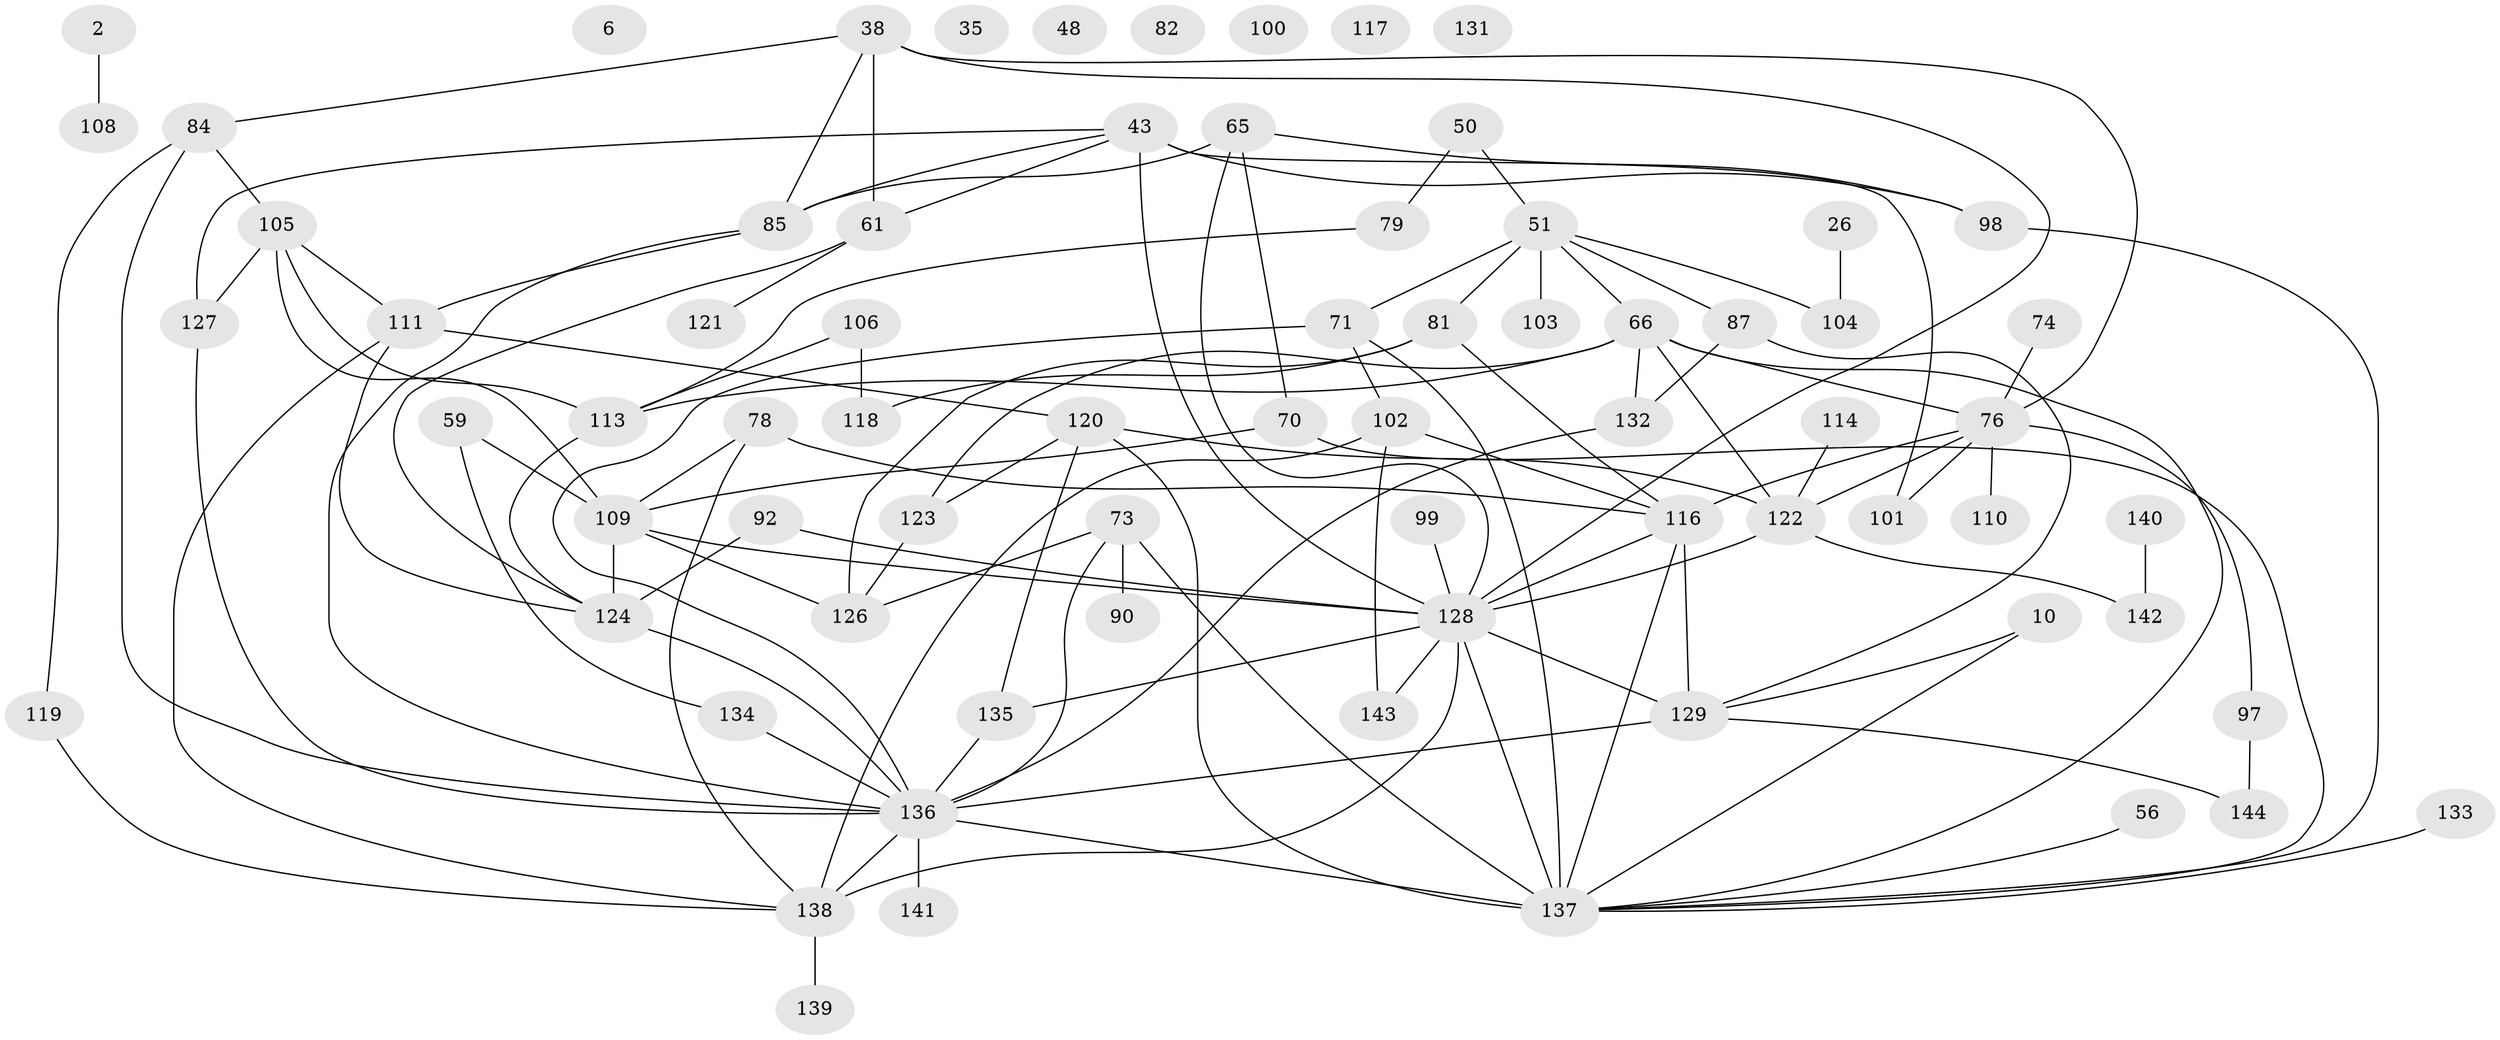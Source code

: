 // original degree distribution, {2: 0.2222222222222222, 1: 0.11805555555555555, 3: 0.2708333333333333, 6: 0.034722222222222224, 0: 0.04861111111111111, 4: 0.18055555555555555, 5: 0.09027777777777778, 7: 0.034722222222222224}
// Generated by graph-tools (version 1.1) at 2025/43/03/04/25 21:43:20]
// undirected, 72 vertices, 118 edges
graph export_dot {
graph [start="1"]
  node [color=gray90,style=filled];
  2;
  6;
  10;
  26;
  35;
  38;
  43;
  48;
  50;
  51 [super="+4+42"];
  56;
  59;
  61;
  65 [super="+32"];
  66 [super="+5+3+62"];
  70 [super="+1"];
  71 [super="+54+45"];
  73;
  74;
  76 [super="+52"];
  78 [super="+37"];
  79;
  81 [super="+7+14+72"];
  82;
  84 [super="+25"];
  85 [super="+75"];
  87 [super="+69"];
  90;
  92;
  97;
  98;
  99;
  100;
  101 [super="+39+77"];
  102;
  103;
  104;
  105 [super="+80"];
  106;
  108;
  109 [super="+33"];
  110;
  111 [super="+67+64"];
  113;
  114;
  116 [super="+63"];
  117;
  118;
  119;
  120 [super="+29+86+107"];
  121;
  122 [super="+91"];
  123 [super="+40"];
  124 [super="+115"];
  126;
  127;
  128 [super="+93+88"];
  129 [super="+24"];
  131;
  132 [super="+68"];
  133;
  134;
  135 [super="+9"];
  136 [super="+130+95+125"];
  137 [super="+34+46+89+36"];
  138 [super="+94"];
  139;
  140;
  141;
  142;
  143;
  144;
  2 -- 108;
  10 -- 129;
  10 -- 137;
  26 -- 104;
  38 -- 61;
  38 -- 76;
  38 -- 84;
  38 -- 128;
  38 -- 85;
  43 -- 61;
  43 -- 98;
  43 -- 101 [weight=2];
  43 -- 127;
  43 -- 128;
  43 -- 85;
  50 -- 51;
  50 -- 79;
  51 -- 103 [weight=2];
  51 -- 66;
  51 -- 104;
  51 -- 81;
  51 -- 71;
  51 -- 87;
  56 -- 137;
  59 -- 109;
  59 -- 134;
  61 -- 121;
  61 -- 124;
  65 -- 70;
  65 -- 98;
  65 -- 85;
  65 -- 128 [weight=2];
  66 -- 122;
  66 -- 113;
  66 -- 123;
  66 -- 137 [weight=3];
  66 -- 76;
  66 -- 132;
  70 -- 109;
  70 -- 137;
  71 -- 137 [weight=2];
  71 -- 102;
  71 -- 136 [weight=2];
  73 -- 90;
  73 -- 126;
  73 -- 137;
  73 -- 136;
  74 -- 76;
  76 -- 101 [weight=2];
  76 -- 97;
  76 -- 116 [weight=2];
  76 -- 110;
  76 -- 122;
  78 -- 116;
  78 -- 109 [weight=2];
  78 -- 138 [weight=2];
  79 -- 113;
  81 -- 118;
  81 -- 126;
  81 -- 116;
  84 -- 105;
  84 -- 119;
  84 -- 136;
  85 -- 136;
  85 -- 111;
  87 -- 132;
  87 -- 129;
  92 -- 124;
  92 -- 128 [weight=2];
  97 -- 144;
  98 -- 137;
  99 -- 128;
  102 -- 143;
  102 -- 138;
  102 -- 116;
  105 -- 113;
  105 -- 127;
  105 -- 109;
  105 -- 111;
  106 -- 113;
  106 -- 118;
  109 -- 126;
  109 -- 124;
  109 -- 128 [weight=2];
  111 -- 120;
  111 -- 138;
  111 -- 124;
  113 -- 124 [weight=2];
  114 -- 122;
  116 -- 129 [weight=2];
  116 -- 137;
  116 -- 128;
  119 -- 138;
  120 -- 137 [weight=3];
  120 -- 123;
  120 -- 135;
  120 -- 122;
  122 -- 128 [weight=2];
  122 -- 142;
  123 -- 126;
  124 -- 136 [weight=3];
  127 -- 136;
  128 -- 135;
  128 -- 138 [weight=3];
  128 -- 129;
  128 -- 137 [weight=3];
  128 -- 143;
  129 -- 144;
  129 -- 136 [weight=2];
  132 -- 136;
  133 -- 137;
  134 -- 136;
  135 -- 136;
  136 -- 137 [weight=2];
  136 -- 138;
  136 -- 141;
  138 -- 139;
  140 -- 142;
}
